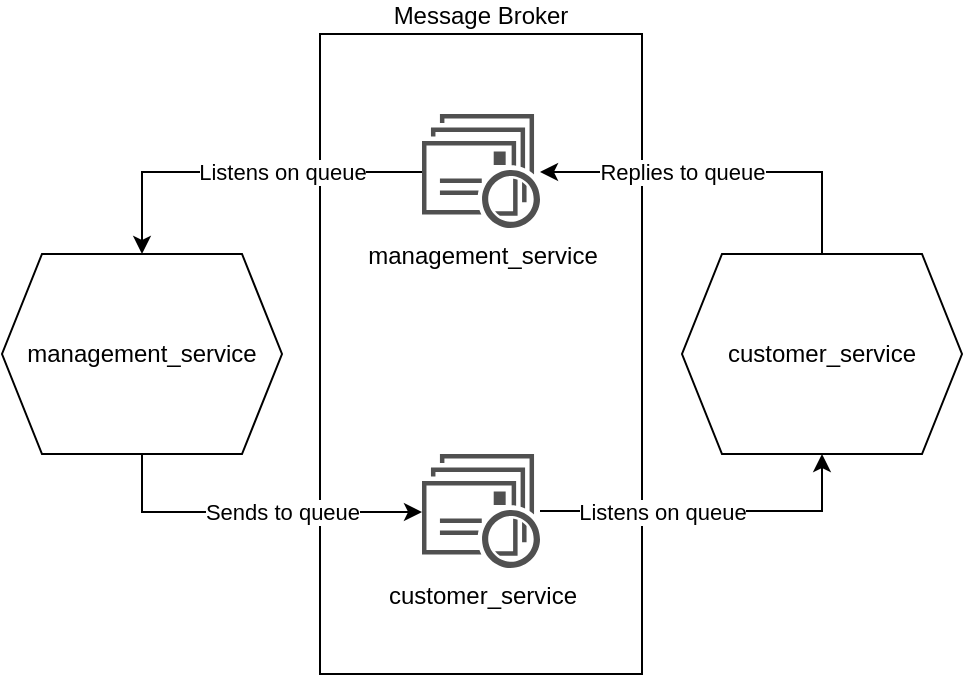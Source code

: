 <mxfile version="14.2.4" type="github">
  <diagram id="mQuOVDzupG6-awZ-pB9h" name="Page-1">
    <mxGraphModel dx="786" dy="494" grid="0" gridSize="10" guides="1" tooltips="1" connect="1" arrows="1" fold="1" page="1" pageScale="1" pageWidth="827" pageHeight="1169" math="0" shadow="0">
      <root>
        <mxCell id="0" />
        <mxCell id="1" parent="0" />
        <mxCell id="1aIFwLi22QDupIKzZCro-10" value="Message Broker" style="rounded=0;whiteSpace=wrap;html=1;labelPosition=center;verticalLabelPosition=top;align=center;verticalAlign=bottom;" vertex="1" parent="1">
          <mxGeometry x="319" y="120" width="161" height="320" as="geometry" />
        </mxCell>
        <mxCell id="1aIFwLi22QDupIKzZCro-5" style="edgeStyle=orthogonalEdgeStyle;rounded=0;orthogonalLoop=1;jettySize=auto;html=1;startArrow=classic;startFill=1;endArrow=none;endFill=0;" edge="1" parent="1" source="1aIFwLi22QDupIKzZCro-2" target="1aIFwLi22QDupIKzZCro-4">
          <mxGeometry relative="1" as="geometry">
            <Array as="points">
              <mxPoint x="230" y="189" />
            </Array>
          </mxGeometry>
        </mxCell>
        <mxCell id="1aIFwLi22QDupIKzZCro-6" value="Listens on queue" style="edgeLabel;html=1;align=center;verticalAlign=middle;resizable=0;points=[];" vertex="1" connectable="0" parent="1aIFwLi22QDupIKzZCro-5">
          <mxGeometry x="0.448" y="1" relative="1" as="geometry">
            <mxPoint x="-20" y="0.5" as="offset" />
          </mxGeometry>
        </mxCell>
        <mxCell id="1aIFwLi22QDupIKzZCro-8" style="edgeStyle=orthogonalEdgeStyle;rounded=0;orthogonalLoop=1;jettySize=auto;html=1;startArrow=none;startFill=0;endArrow=classic;endFill=1;" edge="1" parent="1" source="1aIFwLi22QDupIKzZCro-2" target="1aIFwLi22QDupIKzZCro-7">
          <mxGeometry relative="1" as="geometry">
            <Array as="points">
              <mxPoint x="230" y="359" />
            </Array>
          </mxGeometry>
        </mxCell>
        <mxCell id="1aIFwLi22QDupIKzZCro-9" value="Sends to queue" style="edgeLabel;html=1;align=center;verticalAlign=middle;resizable=0;points=[];" vertex="1" connectable="0" parent="1aIFwLi22QDupIKzZCro-8">
          <mxGeometry x="0.325" y="3" relative="1" as="geometry">
            <mxPoint x="-13" y="2.5" as="offset" />
          </mxGeometry>
        </mxCell>
        <mxCell id="1aIFwLi22QDupIKzZCro-2" value="management_service" style="shape=hexagon;perimeter=hexagonPerimeter2;whiteSpace=wrap;html=1;fixedSize=1;" vertex="1" parent="1">
          <mxGeometry x="160" y="230" width="140" height="100" as="geometry" />
        </mxCell>
        <mxCell id="1aIFwLi22QDupIKzZCro-4" value="management_service" style="pointerEvents=1;shadow=0;dashed=0;html=1;strokeColor=none;fillColor=#505050;labelPosition=center;verticalLabelPosition=bottom;verticalAlign=top;outlineConnect=0;align=center;shape=mxgraph.office.communications.queue_viewer;" vertex="1" parent="1">
          <mxGeometry x="370" y="160" width="59" height="57" as="geometry" />
        </mxCell>
        <mxCell id="1aIFwLi22QDupIKzZCro-12" style="edgeStyle=orthogonalEdgeStyle;rounded=0;orthogonalLoop=1;jettySize=auto;html=1;entryX=0.5;entryY=1;entryDx=0;entryDy=0;startArrow=none;startFill=0;endArrow=classic;endFill=1;" edge="1" parent="1" source="1aIFwLi22QDupIKzZCro-7" target="1aIFwLi22QDupIKzZCro-11">
          <mxGeometry relative="1" as="geometry" />
        </mxCell>
        <mxCell id="1aIFwLi22QDupIKzZCro-13" value="Listens on queue" style="edgeLabel;html=1;align=center;verticalAlign=middle;resizable=0;points=[];" vertex="1" connectable="0" parent="1aIFwLi22QDupIKzZCro-12">
          <mxGeometry x="0.156" y="-1" relative="1" as="geometry">
            <mxPoint x="-37" y="-1" as="offset" />
          </mxGeometry>
        </mxCell>
        <mxCell id="1aIFwLi22QDupIKzZCro-7" value="customer_service" style="pointerEvents=1;shadow=0;dashed=0;html=1;strokeColor=none;fillColor=#505050;labelPosition=center;verticalLabelPosition=bottom;verticalAlign=top;outlineConnect=0;align=center;shape=mxgraph.office.communications.queue_viewer;" vertex="1" parent="1">
          <mxGeometry x="370" y="330" width="59" height="57" as="geometry" />
        </mxCell>
        <mxCell id="1aIFwLi22QDupIKzZCro-14" style="edgeStyle=orthogonalEdgeStyle;rounded=0;orthogonalLoop=1;jettySize=auto;html=1;startArrow=none;startFill=0;endArrow=classic;endFill=1;" edge="1" parent="1" source="1aIFwLi22QDupIKzZCro-11" target="1aIFwLi22QDupIKzZCro-4">
          <mxGeometry relative="1" as="geometry">
            <Array as="points">
              <mxPoint x="570" y="189" />
            </Array>
          </mxGeometry>
        </mxCell>
        <mxCell id="1aIFwLi22QDupIKzZCro-15" value="Replies to queue" style="edgeLabel;html=1;align=center;verticalAlign=middle;resizable=0;points=[];" vertex="1" connectable="0" parent="1aIFwLi22QDupIKzZCro-14">
          <mxGeometry x="0.363" y="-2" relative="1" as="geometry">
            <mxPoint x="13" y="1.5" as="offset" />
          </mxGeometry>
        </mxCell>
        <mxCell id="1aIFwLi22QDupIKzZCro-11" value="customer_service" style="shape=hexagon;perimeter=hexagonPerimeter2;whiteSpace=wrap;html=1;fixedSize=1;" vertex="1" parent="1">
          <mxGeometry x="500" y="230" width="140" height="100" as="geometry" />
        </mxCell>
      </root>
    </mxGraphModel>
  </diagram>
</mxfile>
